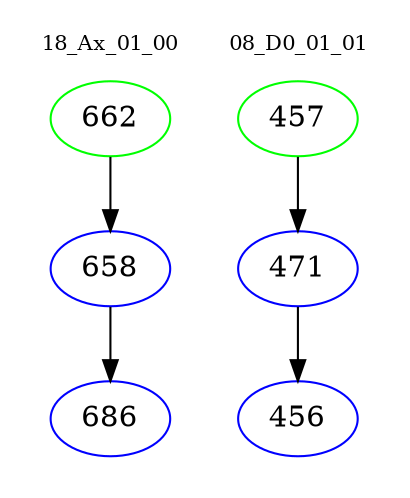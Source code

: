 digraph{
subgraph cluster_0 {
color = white
label = "18_Ax_01_00";
fontsize=10;
T0_662 [label="662", color="green"]
T0_662 -> T0_658 [color="black"]
T0_658 [label="658", color="blue"]
T0_658 -> T0_686 [color="black"]
T0_686 [label="686", color="blue"]
}
subgraph cluster_1 {
color = white
label = "08_D0_01_01";
fontsize=10;
T1_457 [label="457", color="green"]
T1_457 -> T1_471 [color="black"]
T1_471 [label="471", color="blue"]
T1_471 -> T1_456 [color="black"]
T1_456 [label="456", color="blue"]
}
}
